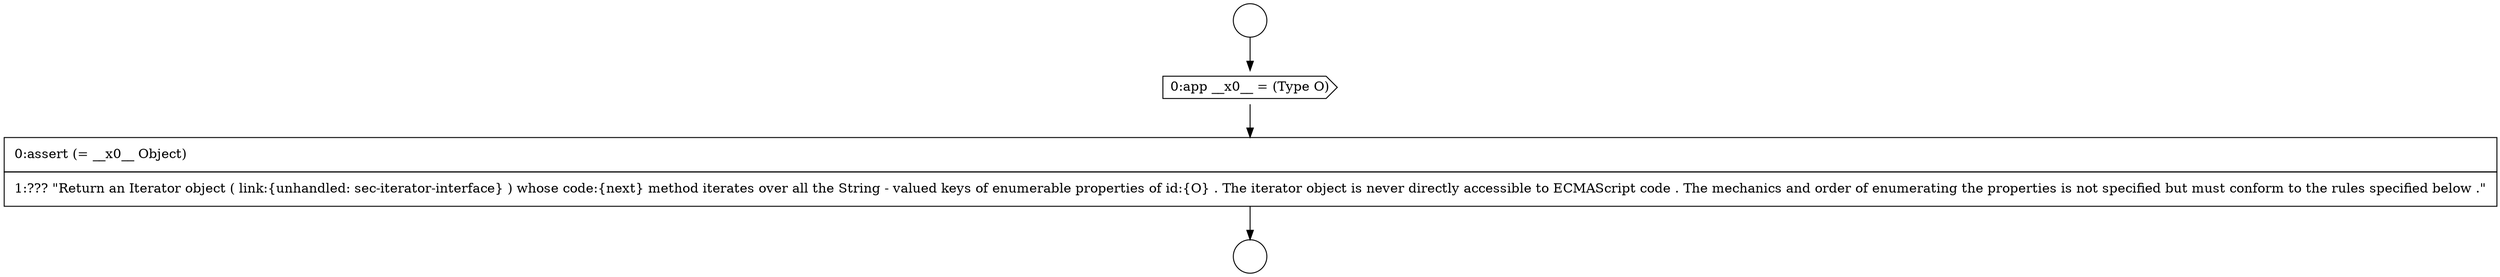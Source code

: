 digraph {
  node6744 [shape=circle label=" " color="black" fillcolor="white" style=filled]
  node6746 [shape=cds, label=<<font color="black">0:app __x0__ = (Type O)</font>> color="black" fillcolor="white" style=filled]
  node6747 [shape=none, margin=0, label=<<font color="black">
    <table border="0" cellborder="1" cellspacing="0" cellpadding="10">
      <tr><td align="left">0:assert (= __x0__ Object)</td></tr>
      <tr><td align="left">1:??? &quot;Return an Iterator object ( link:{unhandled: sec-iterator-interface} ) whose code:{next} method iterates over all the String - valued keys of enumerable properties of id:{O} . The iterator object is never directly accessible to ECMAScript code . The mechanics and order of enumerating the properties is not specified but must conform to the rules specified below .&quot;</td></tr>
    </table>
  </font>> color="black" fillcolor="white" style=filled]
  node6745 [shape=circle label=" " color="black" fillcolor="white" style=filled]
  node6744 -> node6746 [ color="black"]
  node6746 -> node6747 [ color="black"]
  node6747 -> node6745 [ color="black"]
}
